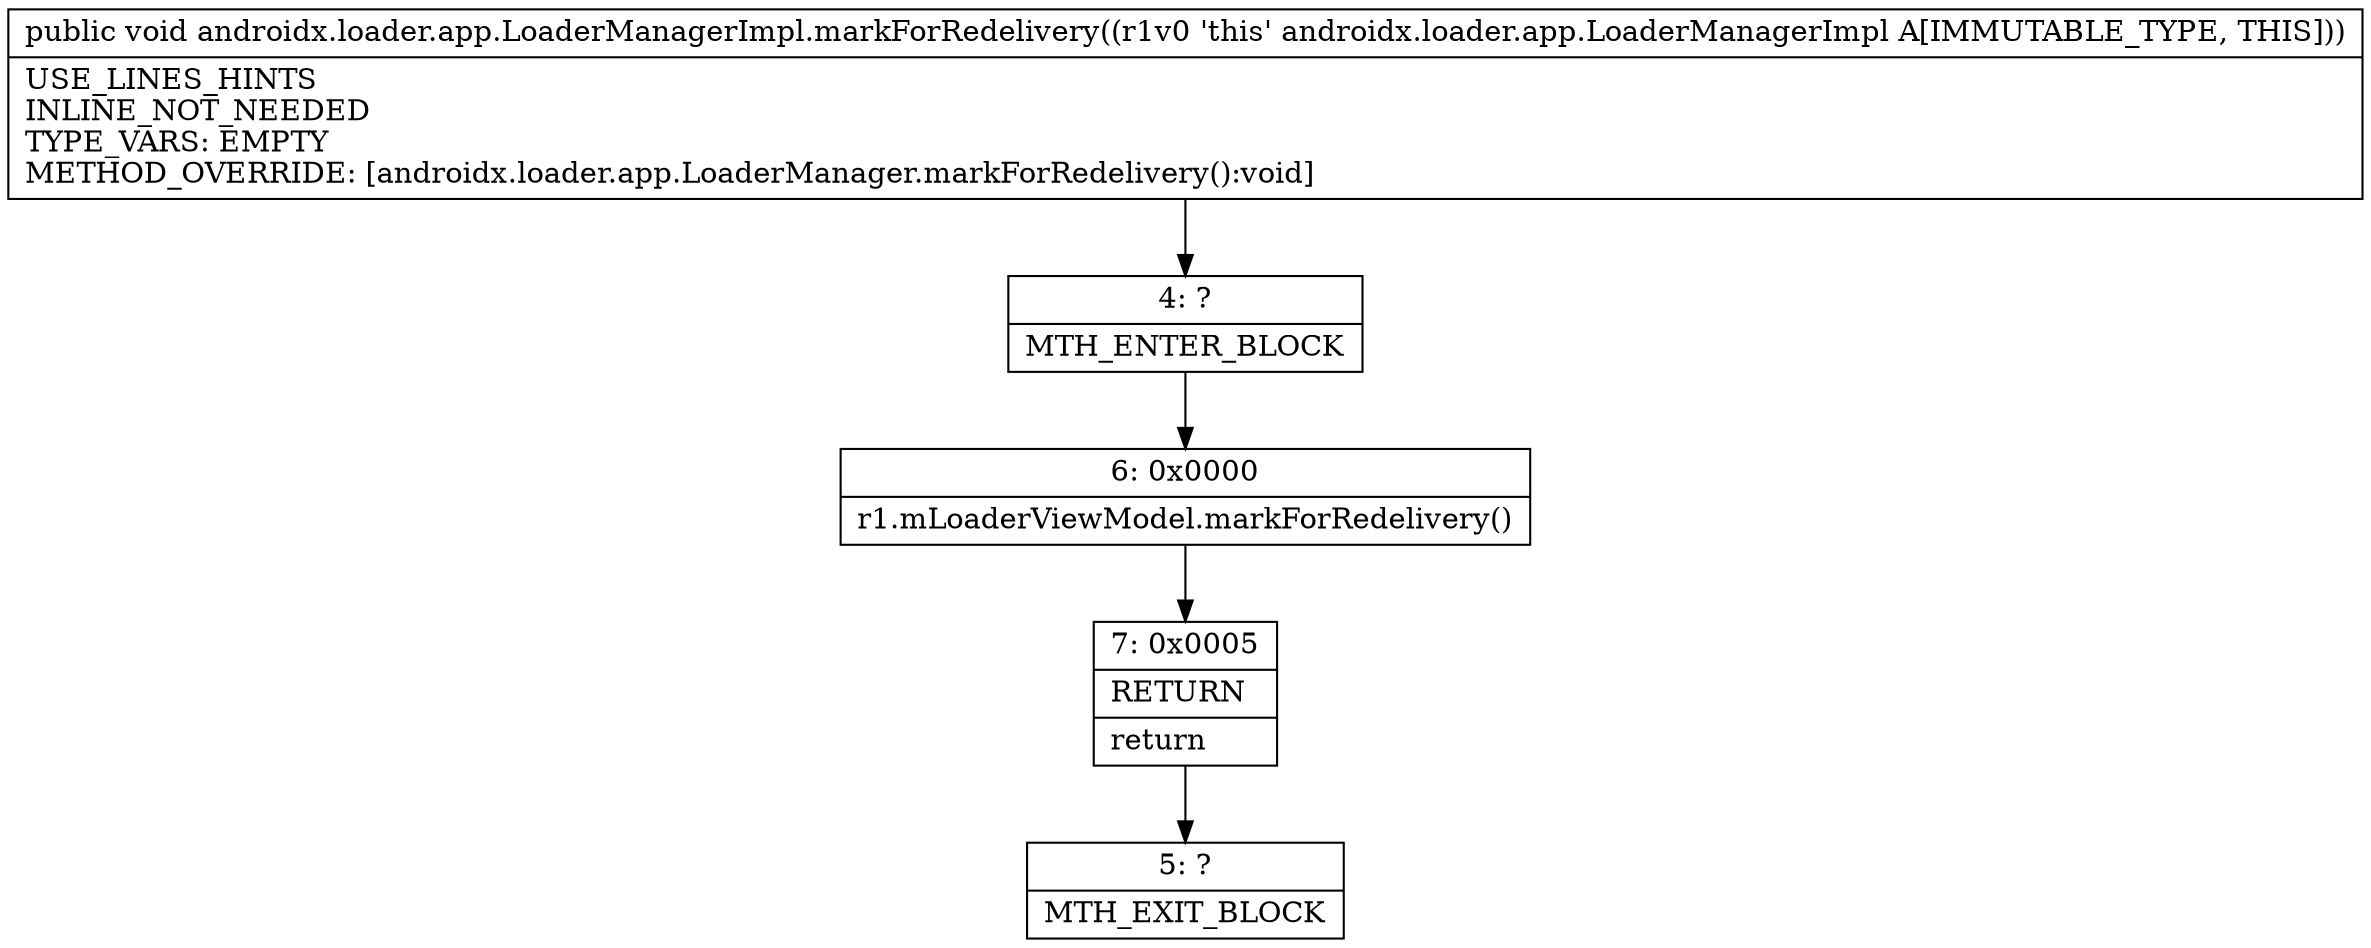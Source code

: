 digraph "CFG forandroidx.loader.app.LoaderManagerImpl.markForRedelivery()V" {
Node_4 [shape=record,label="{4\:\ ?|MTH_ENTER_BLOCK\l}"];
Node_6 [shape=record,label="{6\:\ 0x0000|r1.mLoaderViewModel.markForRedelivery()\l}"];
Node_7 [shape=record,label="{7\:\ 0x0005|RETURN\l|return\l}"];
Node_5 [shape=record,label="{5\:\ ?|MTH_EXIT_BLOCK\l}"];
MethodNode[shape=record,label="{public void androidx.loader.app.LoaderManagerImpl.markForRedelivery((r1v0 'this' androidx.loader.app.LoaderManagerImpl A[IMMUTABLE_TYPE, THIS]))  | USE_LINES_HINTS\lINLINE_NOT_NEEDED\lTYPE_VARS: EMPTY\lMETHOD_OVERRIDE: [androidx.loader.app.LoaderManager.markForRedelivery():void]\l}"];
MethodNode -> Node_4;Node_4 -> Node_6;
Node_6 -> Node_7;
Node_7 -> Node_5;
}

